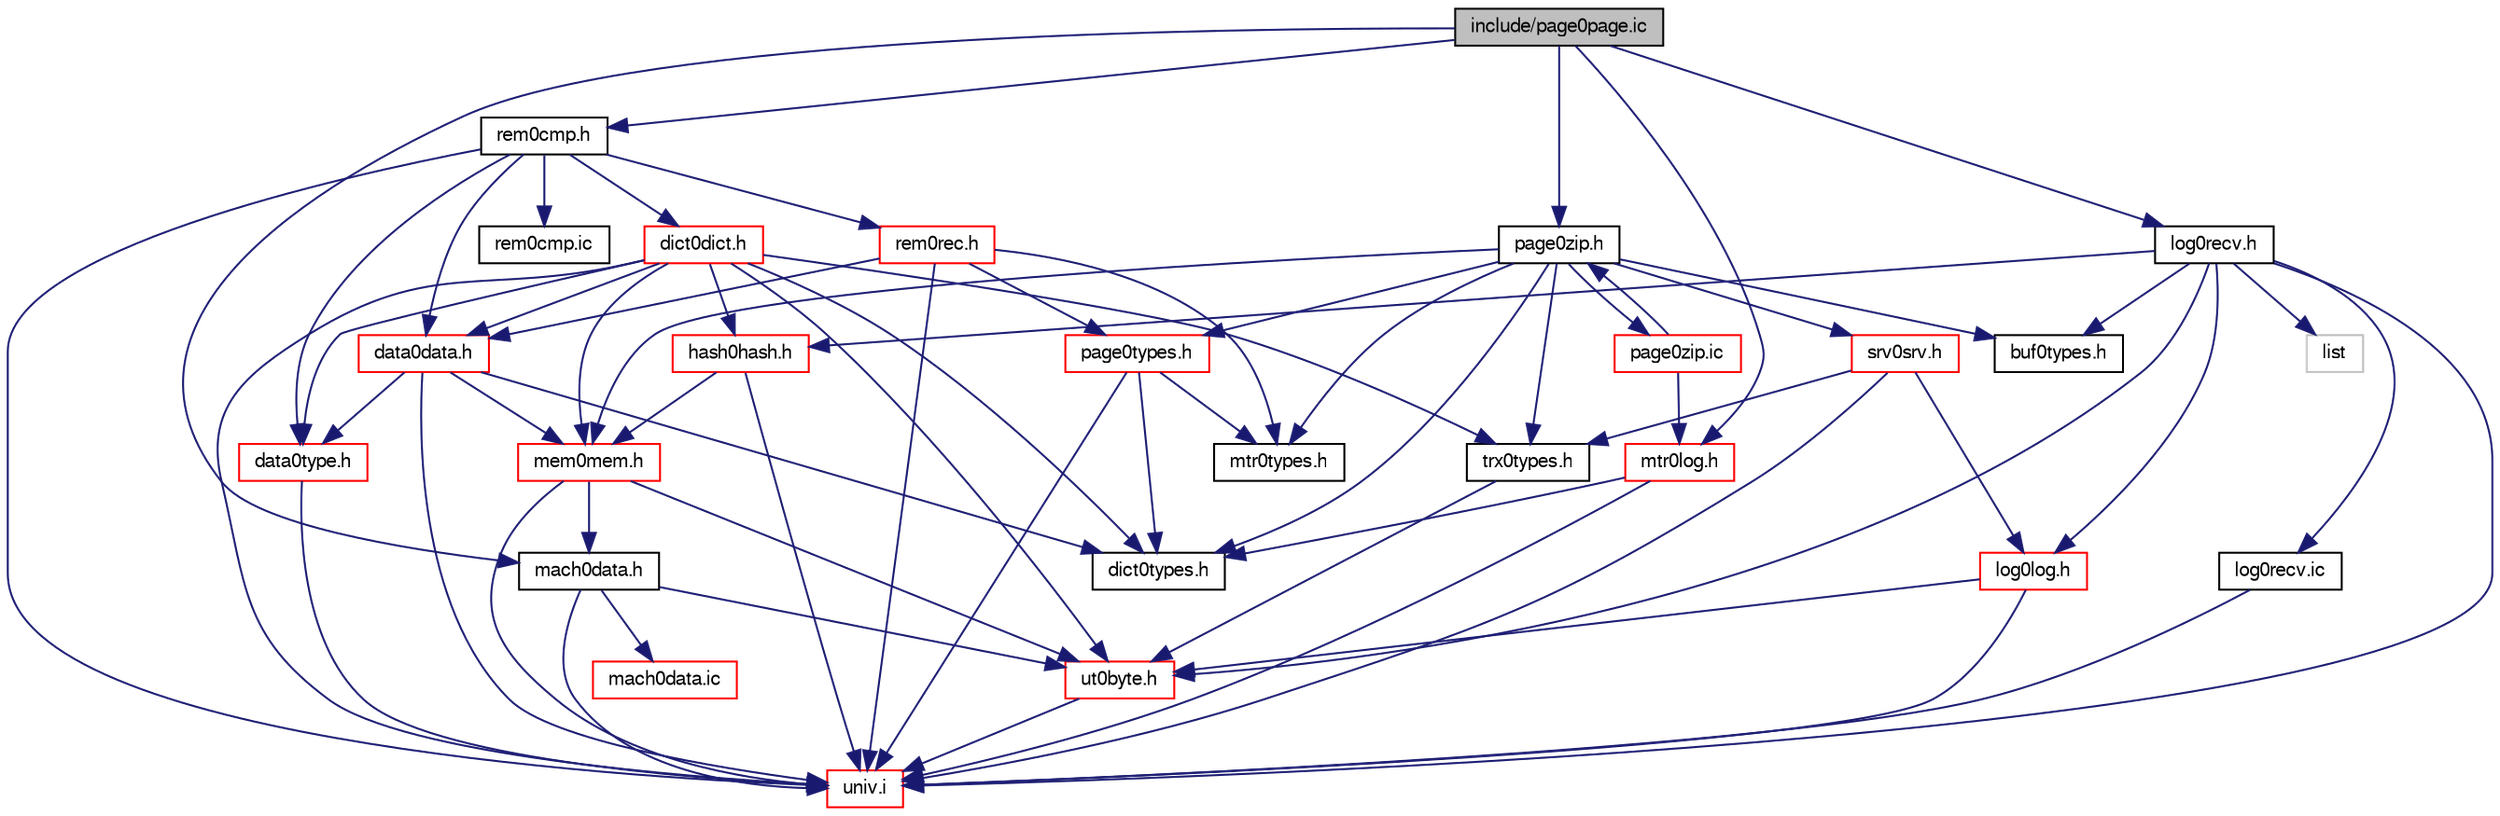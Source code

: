 digraph "include/page0page.ic"
{
  bgcolor="transparent";
  edge [fontname="FreeSans",fontsize="10",labelfontname="FreeSans",labelfontsize="10"];
  node [fontname="FreeSans",fontsize="10",shape=record];
  Node1 [label="include/page0page.ic",height=0.2,width=0.4,color="black", fillcolor="grey75", style="filled" fontcolor="black"];
  Node1 -> Node2 [color="midnightblue",fontsize="10",style="solid",fontname="FreeSans"];
  Node2 [label="mach0data.h",height=0.2,width=0.4,color="black",URL="$mach0data_8h.html"];
  Node2 -> Node3 [color="midnightblue",fontsize="10",style="solid",fontname="FreeSans"];
  Node3 [label="univ.i",height=0.2,width=0.4,color="red",URL="$univ_8i.html"];
  Node2 -> Node4 [color="midnightblue",fontsize="10",style="solid",fontname="FreeSans"];
  Node4 [label="ut0byte.h",height=0.2,width=0.4,color="red",URL="$ut0byte_8h.html"];
  Node4 -> Node3 [color="midnightblue",fontsize="10",style="solid",fontname="FreeSans"];
  Node2 -> Node5 [color="midnightblue",fontsize="10",style="solid",fontname="FreeSans"];
  Node5 [label="mach0data.ic",height=0.2,width=0.4,color="red",URL="$mach0data_8ic.html"];
  Node1 -> Node6 [color="midnightblue",fontsize="10",style="solid",fontname="FreeSans"];
  Node6 [label="log0recv.h",height=0.2,width=0.4,color="black",URL="$log0recv_8h.html"];
  Node6 -> Node3 [color="midnightblue",fontsize="10",style="solid",fontname="FreeSans"];
  Node6 -> Node4 [color="midnightblue",fontsize="10",style="solid",fontname="FreeSans"];
  Node6 -> Node7 [color="midnightblue",fontsize="10",style="solid",fontname="FreeSans"];
  Node7 [label="buf0types.h",height=0.2,width=0.4,color="black",URL="$buf0types_8h.html"];
  Node6 -> Node8 [color="midnightblue",fontsize="10",style="solid",fontname="FreeSans"];
  Node8 [label="hash0hash.h",height=0.2,width=0.4,color="red",URL="$hash0hash_8h.html"];
  Node8 -> Node3 [color="midnightblue",fontsize="10",style="solid",fontname="FreeSans"];
  Node8 -> Node9 [color="midnightblue",fontsize="10",style="solid",fontname="FreeSans"];
  Node9 [label="mem0mem.h",height=0.2,width=0.4,color="red",URL="$mem0mem_8h.html"];
  Node9 -> Node3 [color="midnightblue",fontsize="10",style="solid",fontname="FreeSans"];
  Node9 -> Node4 [color="midnightblue",fontsize="10",style="solid",fontname="FreeSans"];
  Node9 -> Node2 [color="midnightblue",fontsize="10",style="solid",fontname="FreeSans"];
  Node6 -> Node10 [color="midnightblue",fontsize="10",style="solid",fontname="FreeSans"];
  Node10 [label="log0log.h",height=0.2,width=0.4,color="red",URL="$log0log_8h.html"];
  Node10 -> Node3 [color="midnightblue",fontsize="10",style="solid",fontname="FreeSans"];
  Node10 -> Node4 [color="midnightblue",fontsize="10",style="solid",fontname="FreeSans"];
  Node6 -> Node11 [color="midnightblue",fontsize="10",style="solid",fontname="FreeSans"];
  Node11 [label="list",height=0.2,width=0.4,color="grey75"];
  Node6 -> Node12 [color="midnightblue",fontsize="10",style="solid",fontname="FreeSans"];
  Node12 [label="log0recv.ic",height=0.2,width=0.4,color="black",URL="$log0recv_8ic.html"];
  Node12 -> Node3 [color="midnightblue",fontsize="10",style="solid",fontname="FreeSans"];
  Node1 -> Node13 [color="midnightblue",fontsize="10",style="solid",fontname="FreeSans"];
  Node13 [label="rem0cmp.h",height=0.2,width=0.4,color="black",URL="$rem0cmp_8h.html"];
  Node13 -> Node3 [color="midnightblue",fontsize="10",style="solid",fontname="FreeSans"];
  Node13 -> Node14 [color="midnightblue",fontsize="10",style="solid",fontname="FreeSans"];
  Node14 [label="data0data.h",height=0.2,width=0.4,color="red",URL="$data0data_8h.html"];
  Node14 -> Node3 [color="midnightblue",fontsize="10",style="solid",fontname="FreeSans"];
  Node14 -> Node15 [color="midnightblue",fontsize="10",style="solid",fontname="FreeSans"];
  Node15 [label="data0type.h",height=0.2,width=0.4,color="red",URL="$data0type_8h.html"];
  Node15 -> Node3 [color="midnightblue",fontsize="10",style="solid",fontname="FreeSans"];
  Node14 -> Node9 [color="midnightblue",fontsize="10",style="solid",fontname="FreeSans"];
  Node14 -> Node16 [color="midnightblue",fontsize="10",style="solid",fontname="FreeSans"];
  Node16 [label="dict0types.h",height=0.2,width=0.4,color="black",URL="$dict0types_8h.html"];
  Node13 -> Node15 [color="midnightblue",fontsize="10",style="solid",fontname="FreeSans"];
  Node13 -> Node17 [color="midnightblue",fontsize="10",style="solid",fontname="FreeSans"];
  Node17 [label="dict0dict.h",height=0.2,width=0.4,color="red",URL="$dict0dict_8h.html"];
  Node17 -> Node3 [color="midnightblue",fontsize="10",style="solid",fontname="FreeSans"];
  Node17 -> Node16 [color="midnightblue",fontsize="10",style="solid",fontname="FreeSans"];
  Node17 -> Node15 [color="midnightblue",fontsize="10",style="solid",fontname="FreeSans"];
  Node17 -> Node14 [color="midnightblue",fontsize="10",style="solid",fontname="FreeSans"];
  Node17 -> Node9 [color="midnightblue",fontsize="10",style="solid",fontname="FreeSans"];
  Node17 -> Node8 [color="midnightblue",fontsize="10",style="solid",fontname="FreeSans"];
  Node17 -> Node4 [color="midnightblue",fontsize="10",style="solid",fontname="FreeSans"];
  Node17 -> Node18 [color="midnightblue",fontsize="10",style="solid",fontname="FreeSans"];
  Node18 [label="trx0types.h",height=0.2,width=0.4,color="black",URL="$trx0types_8h.html"];
  Node18 -> Node4 [color="midnightblue",fontsize="10",style="solid",fontname="FreeSans"];
  Node13 -> Node19 [color="midnightblue",fontsize="10",style="solid",fontname="FreeSans"];
  Node19 [label="rem0rec.h",height=0.2,width=0.4,color="red",URL="$rem0rec_8h.html"];
  Node19 -> Node3 [color="midnightblue",fontsize="10",style="solid",fontname="FreeSans"];
  Node19 -> Node14 [color="midnightblue",fontsize="10",style="solid",fontname="FreeSans"];
  Node19 -> Node20 [color="midnightblue",fontsize="10",style="solid",fontname="FreeSans"];
  Node20 [label="mtr0types.h",height=0.2,width=0.4,color="black",URL="$mtr0types_8h.html"];
  Node19 -> Node21 [color="midnightblue",fontsize="10",style="solid",fontname="FreeSans"];
  Node21 [label="page0types.h",height=0.2,width=0.4,color="red",URL="$page0types_8h.html"];
  Node21 -> Node3 [color="midnightblue",fontsize="10",style="solid",fontname="FreeSans"];
  Node21 -> Node16 [color="midnightblue",fontsize="10",style="solid",fontname="FreeSans"];
  Node21 -> Node20 [color="midnightblue",fontsize="10",style="solid",fontname="FreeSans"];
  Node13 -> Node22 [color="midnightblue",fontsize="10",style="solid",fontname="FreeSans"];
  Node22 [label="rem0cmp.ic",height=0.2,width=0.4,color="black",URL="$rem0cmp_8ic.html"];
  Node1 -> Node23 [color="midnightblue",fontsize="10",style="solid",fontname="FreeSans"];
  Node23 [label="mtr0log.h",height=0.2,width=0.4,color="red",URL="$mtr0log_8h.html"];
  Node23 -> Node3 [color="midnightblue",fontsize="10",style="solid",fontname="FreeSans"];
  Node23 -> Node16 [color="midnightblue",fontsize="10",style="solid",fontname="FreeSans"];
  Node1 -> Node24 [color="midnightblue",fontsize="10",style="solid",fontname="FreeSans"];
  Node24 [label="page0zip.h",height=0.2,width=0.4,color="black",URL="$page0zip_8h.html"];
  Node24 -> Node20 [color="midnightblue",fontsize="10",style="solid",fontname="FreeSans"];
  Node24 -> Node21 [color="midnightblue",fontsize="10",style="solid",fontname="FreeSans"];
  Node24 -> Node7 [color="midnightblue",fontsize="10",style="solid",fontname="FreeSans"];
  Node24 -> Node16 [color="midnightblue",fontsize="10",style="solid",fontname="FreeSans"];
  Node24 -> Node25 [color="midnightblue",fontsize="10",style="solid",fontname="FreeSans"];
  Node25 [label="srv0srv.h",height=0.2,width=0.4,color="red",URL="$srv0srv_8h.html"];
  Node25 -> Node3 [color="midnightblue",fontsize="10",style="solid",fontname="FreeSans"];
  Node25 -> Node10 [color="midnightblue",fontsize="10",style="solid",fontname="FreeSans"];
  Node25 -> Node18 [color="midnightblue",fontsize="10",style="solid",fontname="FreeSans"];
  Node24 -> Node18 [color="midnightblue",fontsize="10",style="solid",fontname="FreeSans"];
  Node24 -> Node9 [color="midnightblue",fontsize="10",style="solid",fontname="FreeSans"];
  Node24 -> Node26 [color="midnightblue",fontsize="10",style="solid",fontname="FreeSans"];
  Node26 [label="page0zip.ic",height=0.2,width=0.4,color="red",URL="$page0zip_8ic.html"];
  Node26 -> Node24 [color="midnightblue",fontsize="10",style="solid",fontname="FreeSans"];
  Node26 -> Node23 [color="midnightblue",fontsize="10",style="solid",fontname="FreeSans"];
}
